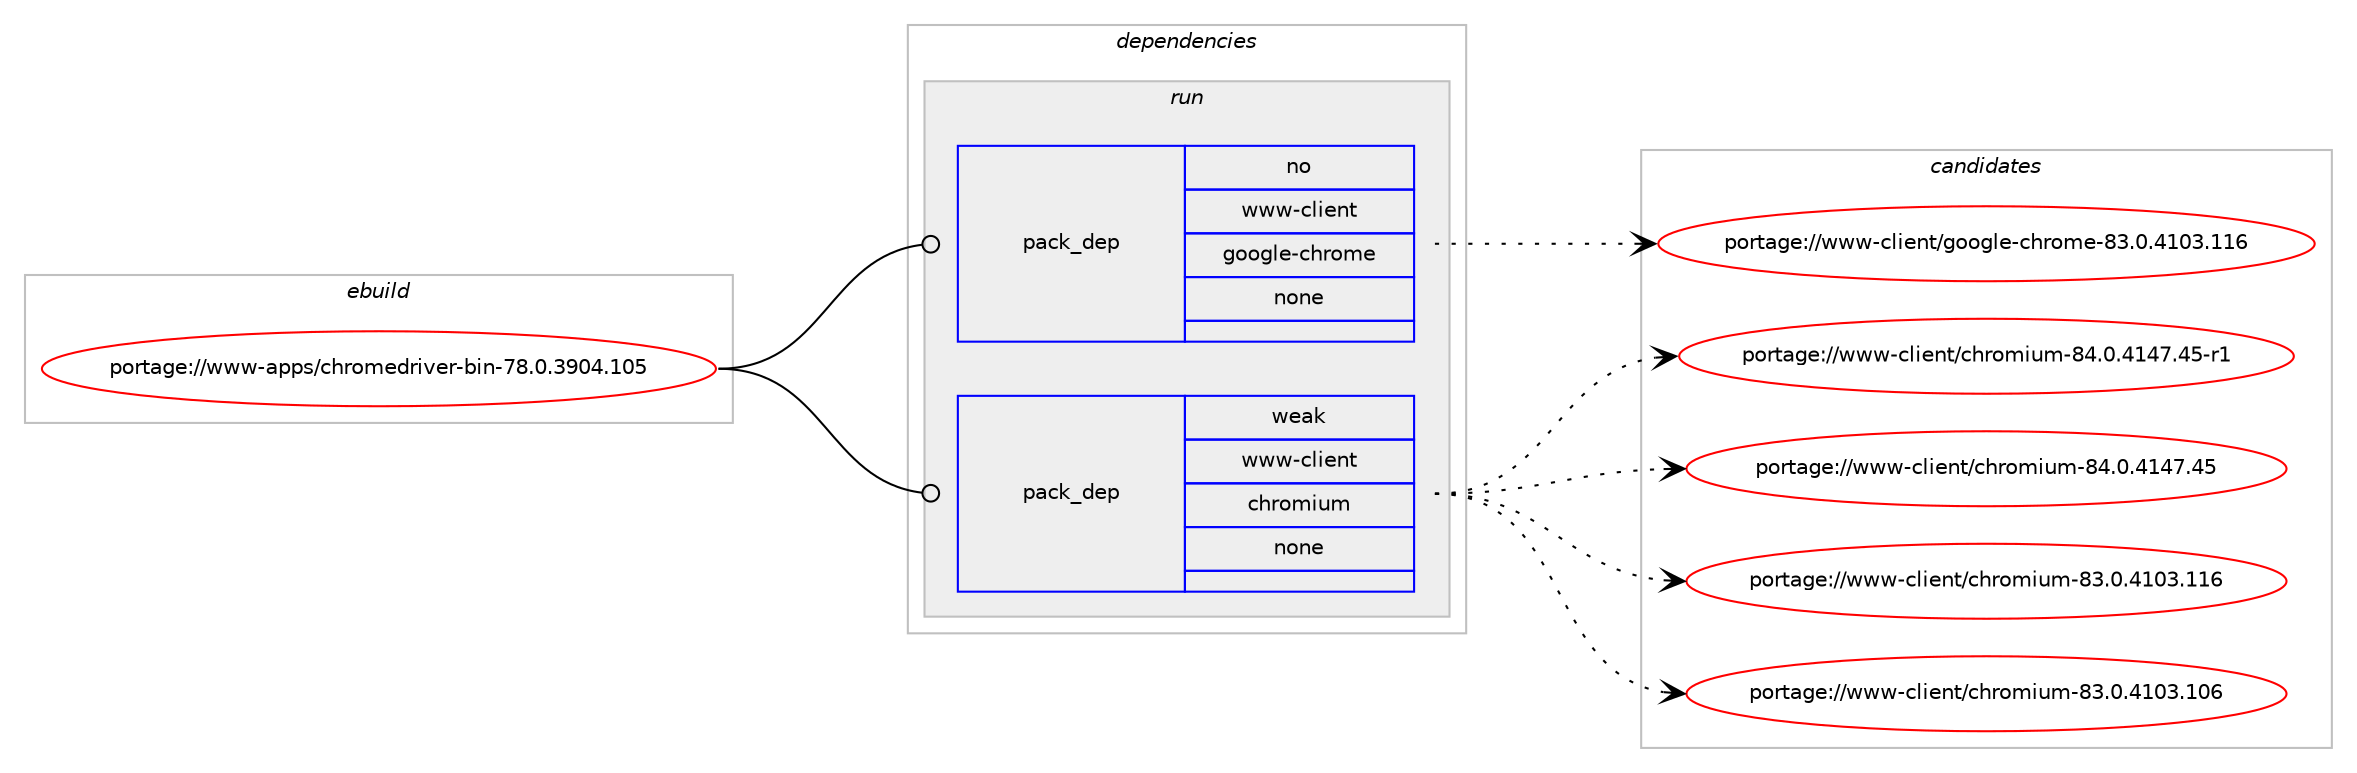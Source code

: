 digraph prolog {

# *************
# Graph options
# *************

newrank=true;
concentrate=true;
compound=true;
graph [rankdir=LR,fontname=Helvetica,fontsize=10,ranksep=1.5];#, ranksep=2.5, nodesep=0.2];
edge  [arrowhead=vee];
node  [fontname=Helvetica,fontsize=10];

# **********
# The ebuild
# **********

subgraph cluster_leftcol {
color=gray;
rank=same;
label=<<i>ebuild</i>>;
id [label="portage://www-apps/chromedriver-bin-78.0.3904.105", color=red, width=4, href="../www-apps/chromedriver-bin-78.0.3904.105.svg"];
}

# ****************
# The dependencies
# ****************

subgraph cluster_midcol {
color=gray;
label=<<i>dependencies</i>>;
subgraph cluster_compile {
fillcolor="#eeeeee";
style=filled;
label=<<i>compile</i>>;
}
subgraph cluster_compileandrun {
fillcolor="#eeeeee";
style=filled;
label=<<i>compile and run</i>>;
}
subgraph cluster_run {
fillcolor="#eeeeee";
style=filled;
label=<<i>run</i>>;
subgraph pack1892 {
dependency2166 [label=<<TABLE BORDER="0" CELLBORDER="1" CELLSPACING="0" CELLPADDING="4" WIDTH="220"><TR><TD ROWSPAN="6" CELLPADDING="30">pack_dep</TD></TR><TR><TD WIDTH="110">no</TD></TR><TR><TD>www-client</TD></TR><TR><TD>google-chrome</TD></TR><TR><TD>none</TD></TR><TR><TD></TD></TR></TABLE>>, shape=none, color=blue];
}
id:e -> dependency2166:w [weight=20,style="solid",arrowhead="odot"];
subgraph pack1893 {
dependency2167 [label=<<TABLE BORDER="0" CELLBORDER="1" CELLSPACING="0" CELLPADDING="4" WIDTH="220"><TR><TD ROWSPAN="6" CELLPADDING="30">pack_dep</TD></TR><TR><TD WIDTH="110">weak</TD></TR><TR><TD>www-client</TD></TR><TR><TD>chromium</TD></TR><TR><TD>none</TD></TR><TR><TD></TD></TR></TABLE>>, shape=none, color=blue];
}
id:e -> dependency2167:w [weight=20,style="solid",arrowhead="odot"];
}
}

# **************
# The candidates
# **************

subgraph cluster_choices {
rank=same;
color=gray;
label=<<i>candidates</i>>;

subgraph choice1892 {
color=black;
nodesep=1;
choice11911911945991081051011101164710311111110310810145991041141111091014556514648465249485146494954 [label="portage://www-client/google-chrome-83.0.4103.116", color=red, width=4,href="../www-client/google-chrome-83.0.4103.116.svg"];
dependency2166:e -> choice11911911945991081051011101164710311111110310810145991041141111091014556514648465249485146494954:w [style=dotted,weight="100"];
}
subgraph choice1893 {
color=black;
nodesep=1;
choice11911911945991081051011101164799104114111109105117109455652464846524952554652534511449 [label="portage://www-client/chromium-84.0.4147.45-r1", color=red, width=4,href="../www-client/chromium-84.0.4147.45-r1.svg"];
choice1191191194599108105101110116479910411411110910511710945565246484652495255465253 [label="portage://www-client/chromium-84.0.4147.45", color=red, width=4,href="../www-client/chromium-84.0.4147.45.svg"];
choice119119119459910810510111011647991041141111091051171094556514648465249485146494954 [label="portage://www-client/chromium-83.0.4103.116", color=red, width=4,href="../www-client/chromium-83.0.4103.116.svg"];
choice119119119459910810510111011647991041141111091051171094556514648465249485146494854 [label="portage://www-client/chromium-83.0.4103.106", color=red, width=4,href="../www-client/chromium-83.0.4103.106.svg"];
dependency2167:e -> choice11911911945991081051011101164799104114111109105117109455652464846524952554652534511449:w [style=dotted,weight="100"];
dependency2167:e -> choice1191191194599108105101110116479910411411110910511710945565246484652495255465253:w [style=dotted,weight="100"];
dependency2167:e -> choice119119119459910810510111011647991041141111091051171094556514648465249485146494954:w [style=dotted,weight="100"];
dependency2167:e -> choice119119119459910810510111011647991041141111091051171094556514648465249485146494854:w [style=dotted,weight="100"];
}
}

}
